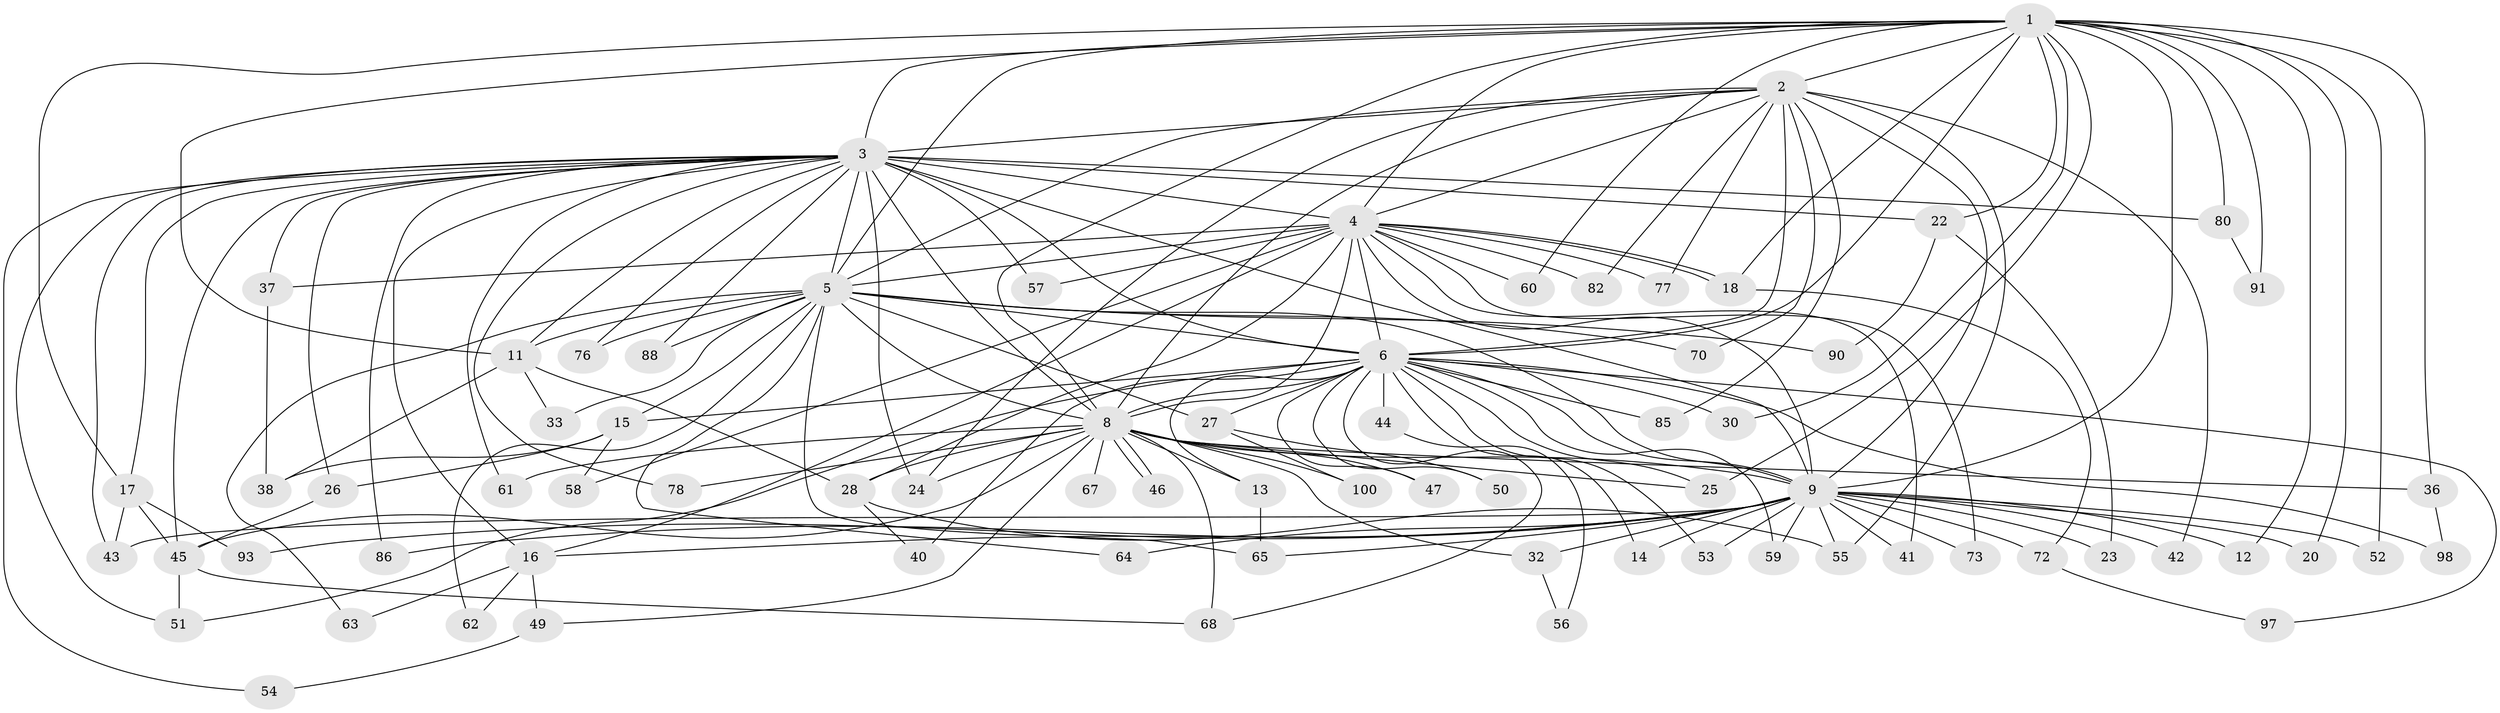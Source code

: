 // original degree distribution, {22: 0.02, 17: 0.01, 20: 0.02, 24: 0.02, 21: 0.01, 29: 0.01, 16: 0.01, 6: 0.01, 2: 0.56, 3: 0.22, 5: 0.07, 4: 0.04}
// Generated by graph-tools (version 1.1) at 2025/38/02/21/25 10:38:52]
// undirected, 74 vertices, 172 edges
graph export_dot {
graph [start="1"]
  node [color=gray90,style=filled];
  1 [super="+83"];
  2 [super="+75"];
  3 [super="+7"];
  4 [super="+48"];
  5 [super="+19"];
  6 [super="+10"];
  8 [super="+39"];
  9 [super="+35"];
  11 [super="+79"];
  12;
  13;
  14;
  15;
  16 [super="+31"];
  17;
  18 [super="+21"];
  20;
  22 [super="+66"];
  23;
  24 [super="+29"];
  25 [super="+95"];
  26 [super="+71"];
  27 [super="+34"];
  28 [super="+99"];
  30;
  32;
  33 [super="+89"];
  36;
  37 [super="+81"];
  38 [super="+92"];
  40;
  41;
  42;
  43 [super="+94"];
  44;
  45 [super="+74"];
  46;
  47;
  49;
  50;
  51 [super="+84"];
  52;
  53;
  54;
  55 [super="+69"];
  56;
  57;
  58;
  59;
  60;
  61;
  62;
  63;
  64;
  65 [super="+87"];
  67;
  68 [super="+96"];
  70;
  72;
  73;
  76;
  77;
  78;
  80;
  82;
  85;
  86;
  88;
  90;
  91;
  93;
  97;
  98;
  100;
  1 -- 2;
  1 -- 3 [weight=2];
  1 -- 4;
  1 -- 5;
  1 -- 6 [weight=2];
  1 -- 8;
  1 -- 9 [weight=2];
  1 -- 12;
  1 -- 17;
  1 -- 20;
  1 -- 25;
  1 -- 30;
  1 -- 36;
  1 -- 52;
  1 -- 60;
  1 -- 80;
  1 -- 91;
  1 -- 22;
  1 -- 11;
  1 -- 18;
  2 -- 3 [weight=2];
  2 -- 4;
  2 -- 5;
  2 -- 6 [weight=2];
  2 -- 8;
  2 -- 9;
  2 -- 42;
  2 -- 55 [weight=2];
  2 -- 70;
  2 -- 77;
  2 -- 82;
  2 -- 85;
  2 -- 24;
  3 -- 4 [weight=3];
  3 -- 5 [weight=3];
  3 -- 6 [weight=4];
  3 -- 8 [weight=2];
  3 -- 9 [weight=2];
  3 -- 11;
  3 -- 16;
  3 -- 17;
  3 -- 22 [weight=2];
  3 -- 26;
  3 -- 37 [weight=2];
  3 -- 45;
  3 -- 54;
  3 -- 57;
  3 -- 86;
  3 -- 76;
  3 -- 78;
  3 -- 80;
  3 -- 24;
  3 -- 88;
  3 -- 43;
  3 -- 51;
  3 -- 61;
  4 -- 5;
  4 -- 6 [weight=2];
  4 -- 8;
  4 -- 9;
  4 -- 18;
  4 -- 18;
  4 -- 37;
  4 -- 41;
  4 -- 57;
  4 -- 58;
  4 -- 60;
  4 -- 73;
  4 -- 77;
  4 -- 82;
  4 -- 16;
  4 -- 28;
  5 -- 6 [weight=2];
  5 -- 8;
  5 -- 9;
  5 -- 11;
  5 -- 15;
  5 -- 27 [weight=2];
  5 -- 33 [weight=2];
  5 -- 62;
  5 -- 63;
  5 -- 64;
  5 -- 65;
  5 -- 70;
  5 -- 76;
  5 -- 88;
  5 -- 90;
  6 -- 8 [weight=2];
  6 -- 9 [weight=3];
  6 -- 13;
  6 -- 15;
  6 -- 25;
  6 -- 27;
  6 -- 30;
  6 -- 40;
  6 -- 44 [weight=2];
  6 -- 47;
  6 -- 68;
  6 -- 85;
  6 -- 97;
  6 -- 98;
  6 -- 14;
  6 -- 50;
  6 -- 51;
  6 -- 53;
  6 -- 59;
  8 -- 9 [weight=2];
  8 -- 13;
  8 -- 24;
  8 -- 28;
  8 -- 32;
  8 -- 36;
  8 -- 46;
  8 -- 46;
  8 -- 47;
  8 -- 61;
  8 -- 67 [weight=2];
  8 -- 78;
  8 -- 49;
  8 -- 100;
  8 -- 25;
  8 -- 45;
  8 -- 68;
  9 -- 12;
  9 -- 14;
  9 -- 16;
  9 -- 20;
  9 -- 23;
  9 -- 32;
  9 -- 41;
  9 -- 42;
  9 -- 52;
  9 -- 53;
  9 -- 64;
  9 -- 65;
  9 -- 72;
  9 -- 73;
  9 -- 86;
  9 -- 93;
  9 -- 55;
  9 -- 59;
  9 -- 43;
  11 -- 28;
  11 -- 33;
  11 -- 38;
  13 -- 65;
  15 -- 26;
  15 -- 58;
  15 -- 38;
  16 -- 62;
  16 -- 63;
  16 -- 49;
  17 -- 43;
  17 -- 45;
  17 -- 93;
  18 -- 72;
  22 -- 23;
  22 -- 90;
  26 -- 45;
  27 -- 50;
  27 -- 100;
  28 -- 40;
  28 -- 55;
  32 -- 56;
  36 -- 98;
  37 -- 38;
  44 -- 56;
  45 -- 68;
  45 -- 51;
  49 -- 54;
  72 -- 97;
  80 -- 91;
}
